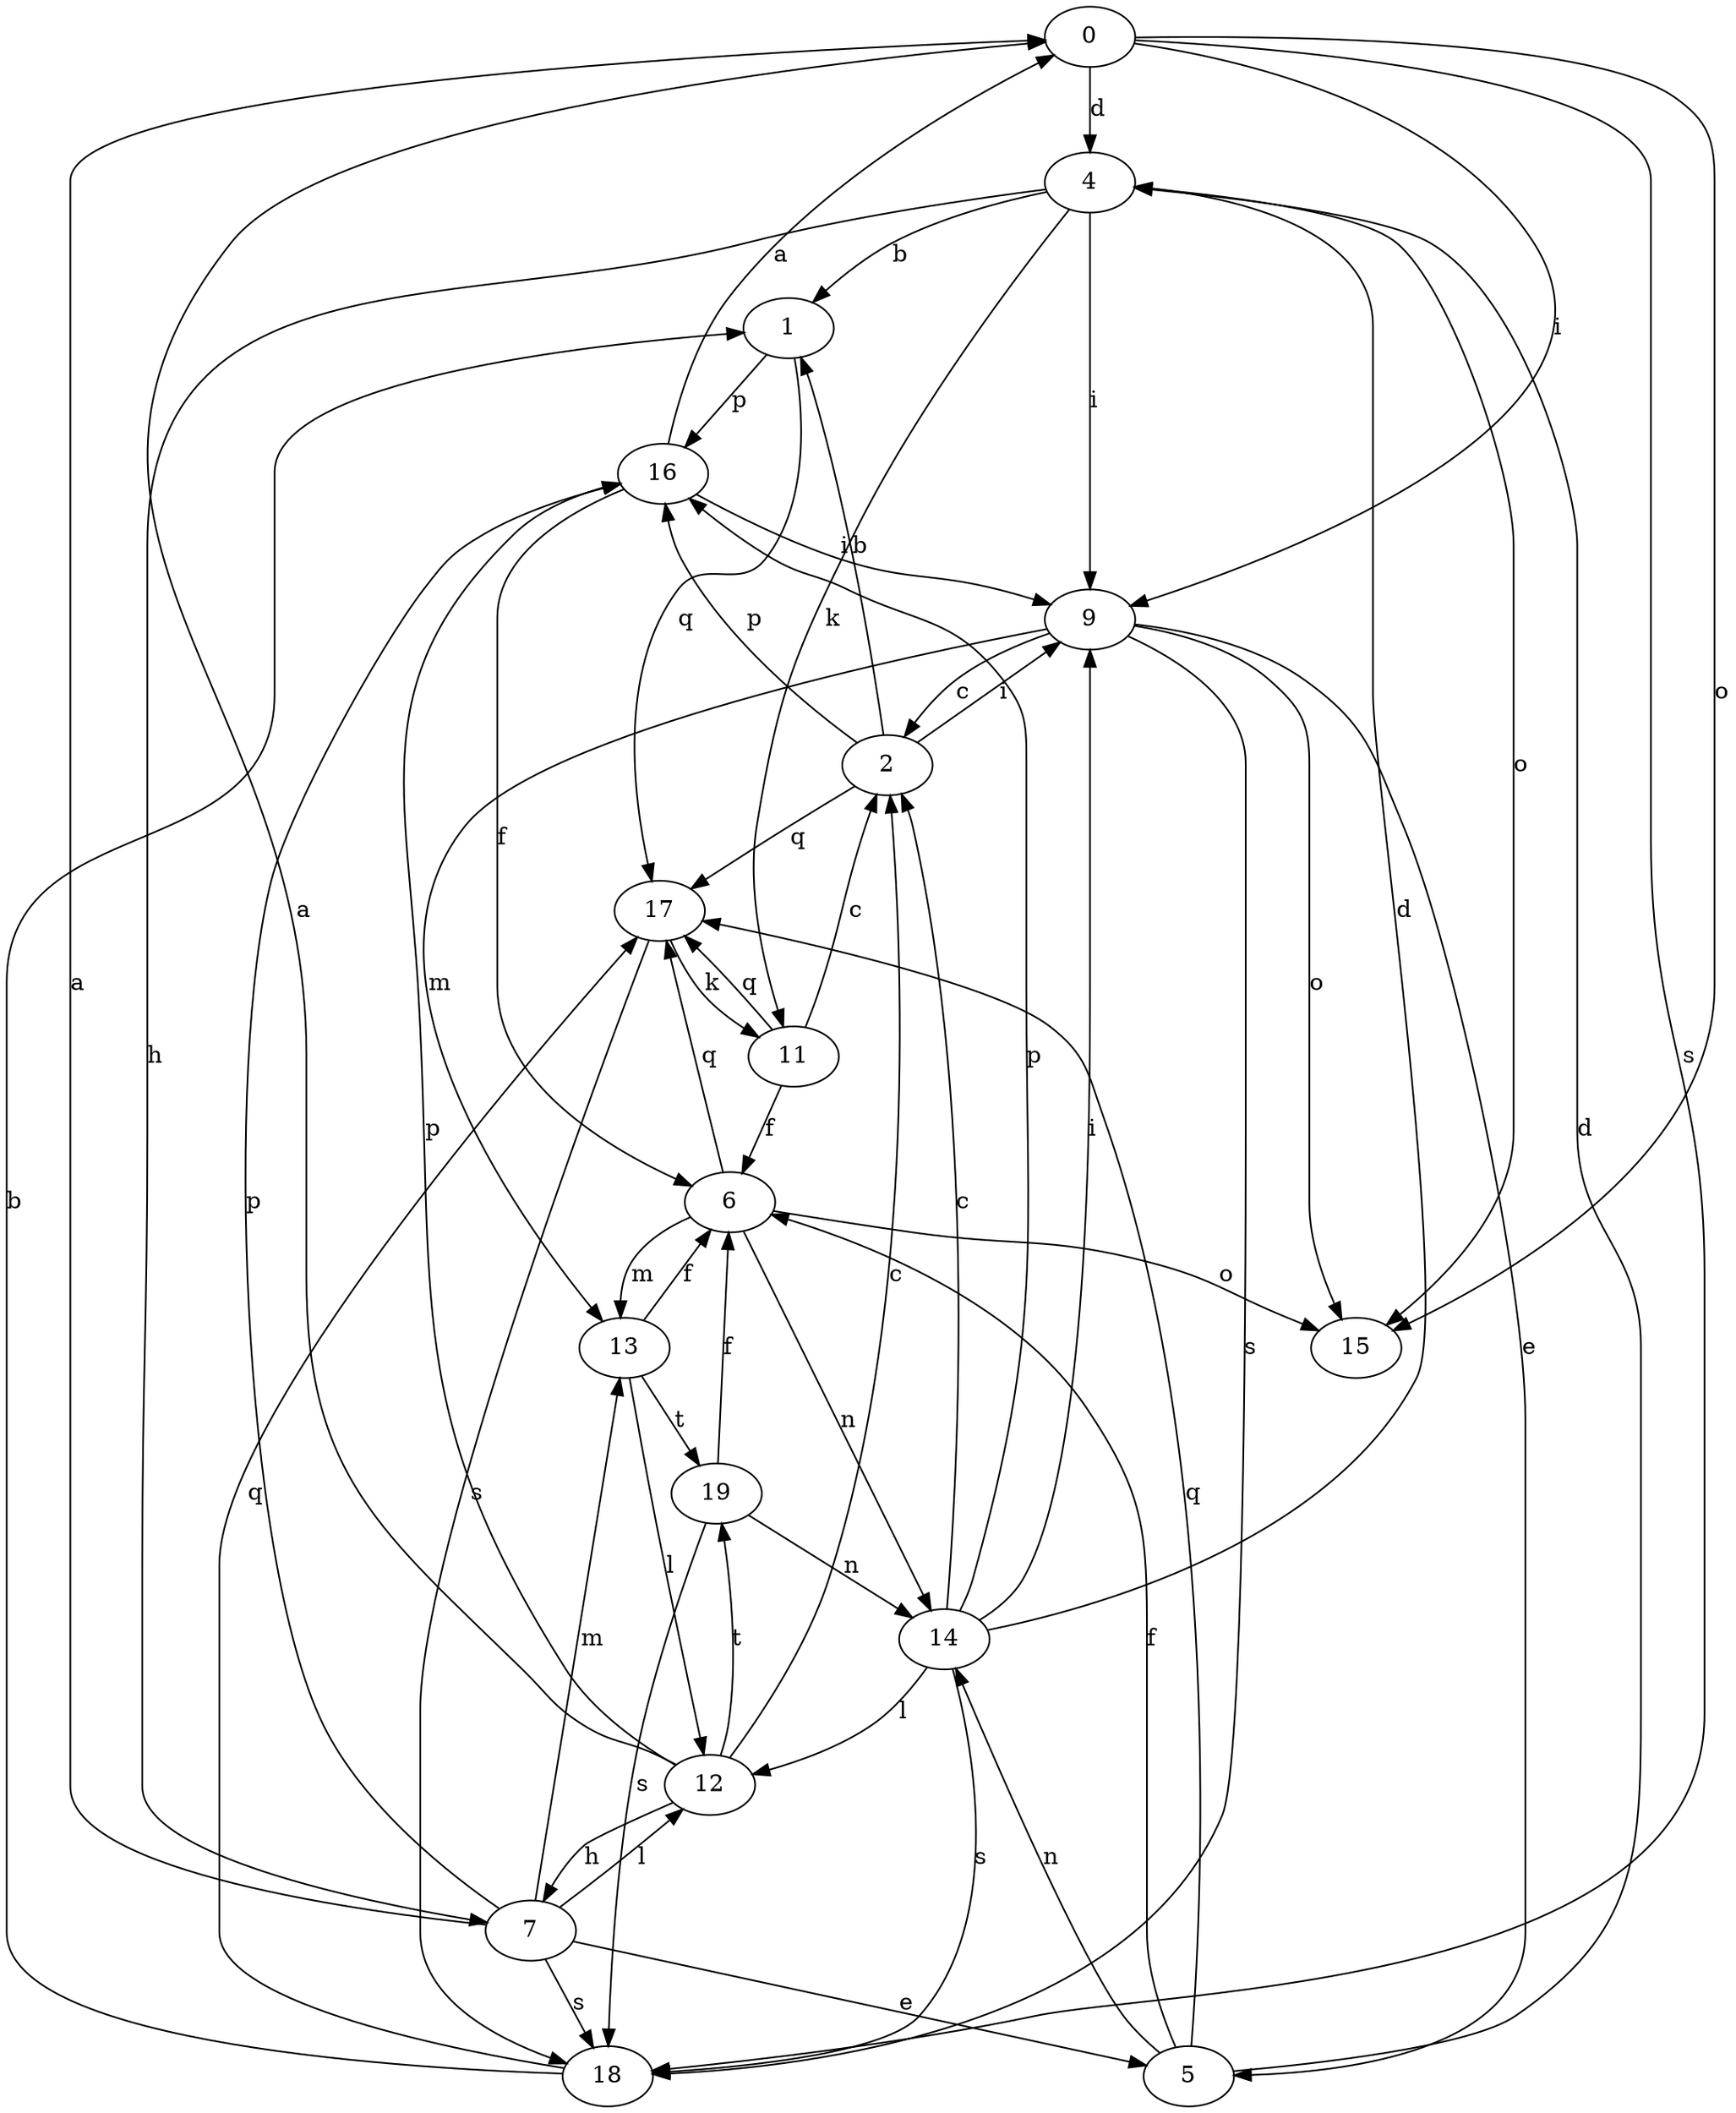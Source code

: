 strict digraph  {
0;
1;
2;
4;
5;
6;
7;
9;
11;
12;
13;
14;
15;
16;
17;
18;
19;
0 -> 4  [label=d];
0 -> 9  [label=i];
0 -> 15  [label=o];
0 -> 18  [label=s];
1 -> 16  [label=p];
1 -> 17  [label=q];
2 -> 1  [label=b];
2 -> 9  [label=i];
2 -> 16  [label=p];
2 -> 17  [label=q];
4 -> 1  [label=b];
4 -> 7  [label=h];
4 -> 9  [label=i];
4 -> 11  [label=k];
4 -> 15  [label=o];
5 -> 4  [label=d];
5 -> 6  [label=f];
5 -> 14  [label=n];
5 -> 17  [label=q];
6 -> 13  [label=m];
6 -> 14  [label=n];
6 -> 15  [label=o];
6 -> 17  [label=q];
7 -> 0  [label=a];
7 -> 5  [label=e];
7 -> 12  [label=l];
7 -> 13  [label=m];
7 -> 16  [label=p];
7 -> 18  [label=s];
9 -> 2  [label=c];
9 -> 5  [label=e];
9 -> 13  [label=m];
9 -> 15  [label=o];
9 -> 18  [label=s];
11 -> 2  [label=c];
11 -> 6  [label=f];
11 -> 17  [label=q];
12 -> 0  [label=a];
12 -> 2  [label=c];
12 -> 7  [label=h];
12 -> 16  [label=p];
12 -> 19  [label=t];
13 -> 6  [label=f];
13 -> 12  [label=l];
13 -> 19  [label=t];
14 -> 2  [label=c];
14 -> 4  [label=d];
14 -> 9  [label=i];
14 -> 12  [label=l];
14 -> 16  [label=p];
14 -> 18  [label=s];
16 -> 0  [label=a];
16 -> 6  [label=f];
16 -> 9  [label=i];
17 -> 11  [label=k];
17 -> 18  [label=s];
18 -> 1  [label=b];
18 -> 17  [label=q];
19 -> 6  [label=f];
19 -> 14  [label=n];
19 -> 18  [label=s];
}
